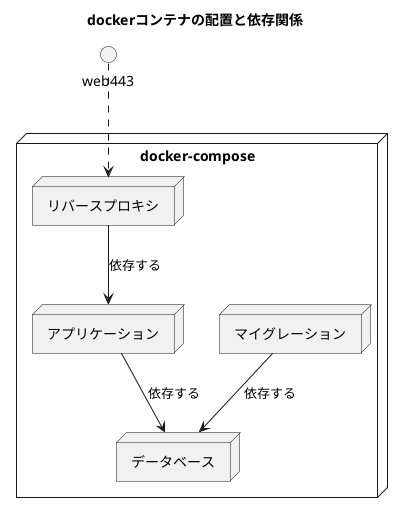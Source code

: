 @startuml
title dockerコンテナの配置と依存関係

node "docker-compose" {
    node アプリケーション as app
    node データベース as db
    node マイグレーション as flyway
    node リバースプロキシ as web
}

' "docker-compose" -- app : 常時起動コンテナ
' "docker-compose" -- db : 常時起動コンテナ
' "docker-compose" -- flyway : 常時起動コンテナ
' "docker-compose" -- web : 常時起動コンテナ

web443 ..> web

app --> db : 依存する
flyway --> db : 依存する
web --> app : 依存する

@enduml